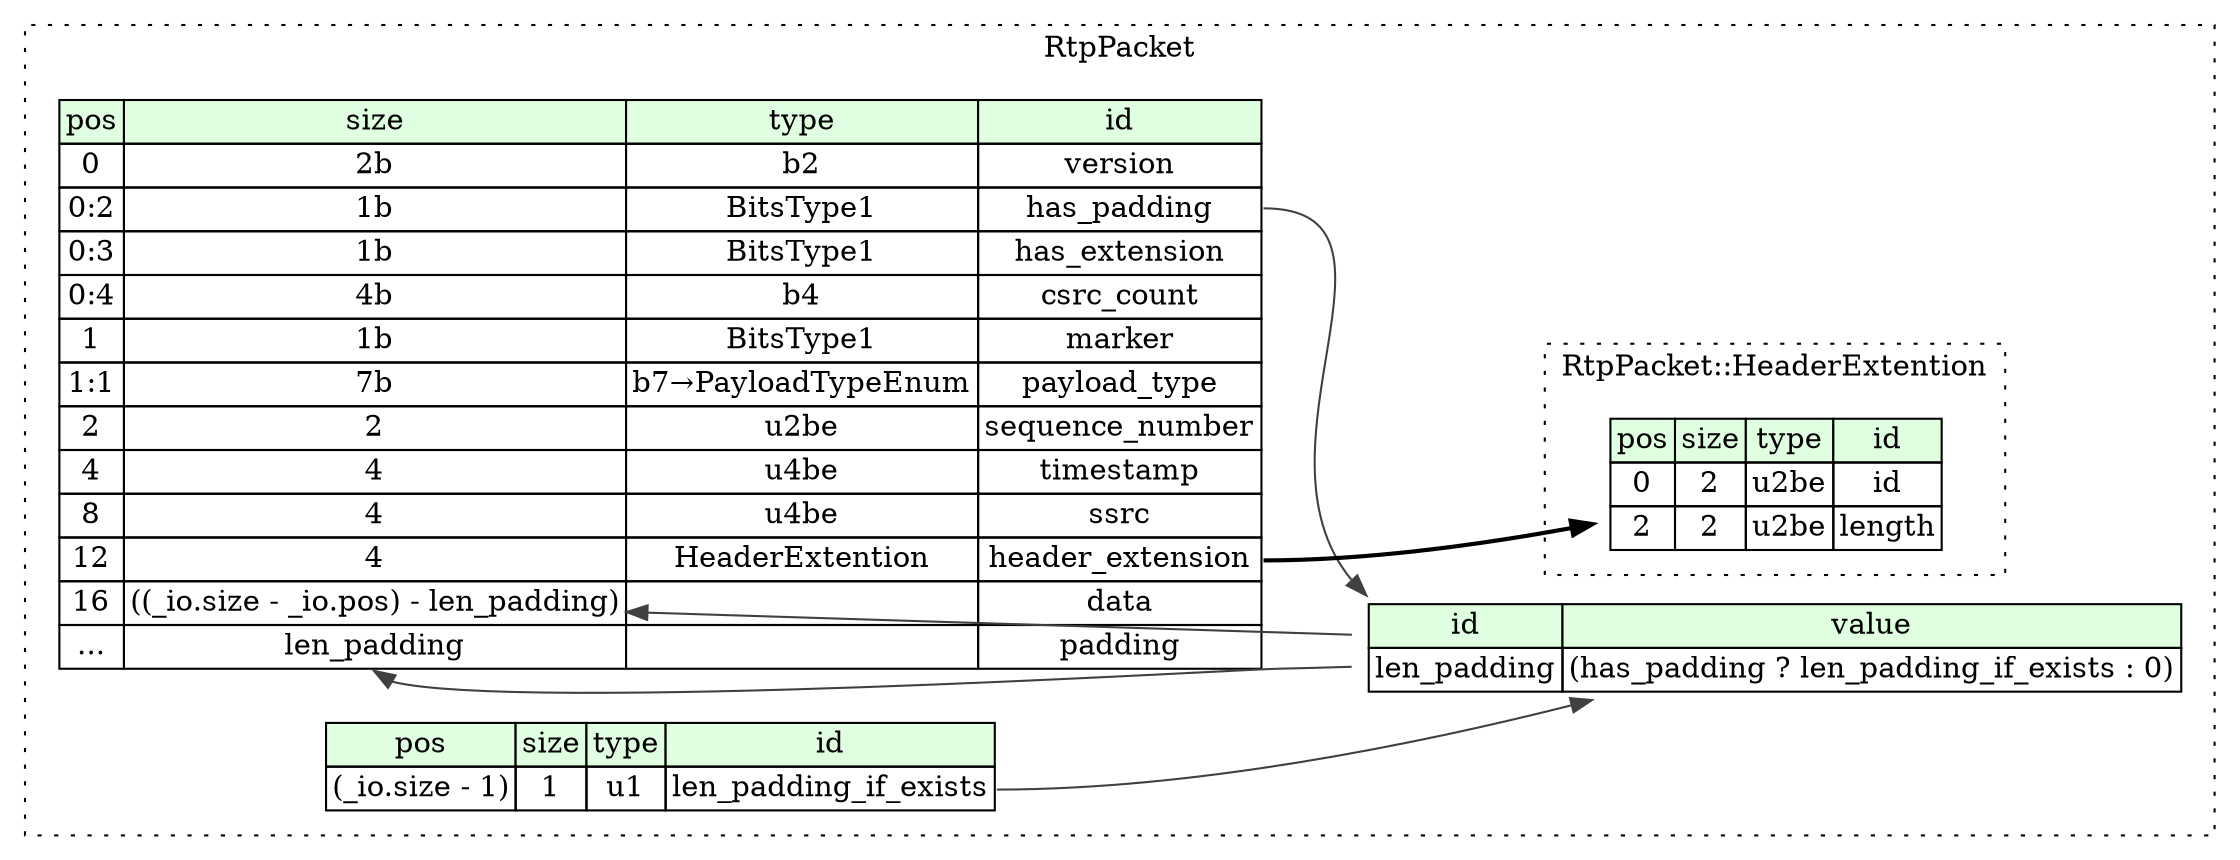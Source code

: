 digraph {
	rankdir=LR;
	node [shape=plaintext];
	subgraph cluster__rtp_packet {
		label="RtpPacket";
		graph[style=dotted];

		rtp_packet__seq [label=<<TABLE BORDER="0" CELLBORDER="1" CELLSPACING="0">
			<TR><TD BGCOLOR="#E0FFE0">pos</TD><TD BGCOLOR="#E0FFE0">size</TD><TD BGCOLOR="#E0FFE0">type</TD><TD BGCOLOR="#E0FFE0">id</TD></TR>
			<TR><TD PORT="version_pos">0</TD><TD PORT="version_size">2b</TD><TD>b2</TD><TD PORT="version_type">version</TD></TR>
			<TR><TD PORT="has_padding_pos">0:2</TD><TD PORT="has_padding_size">1b</TD><TD>BitsType1</TD><TD PORT="has_padding_type">has_padding</TD></TR>
			<TR><TD PORT="has_extension_pos">0:3</TD><TD PORT="has_extension_size">1b</TD><TD>BitsType1</TD><TD PORT="has_extension_type">has_extension</TD></TR>
			<TR><TD PORT="csrc_count_pos">0:4</TD><TD PORT="csrc_count_size">4b</TD><TD>b4</TD><TD PORT="csrc_count_type">csrc_count</TD></TR>
			<TR><TD PORT="marker_pos">1</TD><TD PORT="marker_size">1b</TD><TD>BitsType1</TD><TD PORT="marker_type">marker</TD></TR>
			<TR><TD PORT="payload_type_pos">1:1</TD><TD PORT="payload_type_size">7b</TD><TD>b7→PayloadTypeEnum</TD><TD PORT="payload_type_type">payload_type</TD></TR>
			<TR><TD PORT="sequence_number_pos">2</TD><TD PORT="sequence_number_size">2</TD><TD>u2be</TD><TD PORT="sequence_number_type">sequence_number</TD></TR>
			<TR><TD PORT="timestamp_pos">4</TD><TD PORT="timestamp_size">4</TD><TD>u4be</TD><TD PORT="timestamp_type">timestamp</TD></TR>
			<TR><TD PORT="ssrc_pos">8</TD><TD PORT="ssrc_size">4</TD><TD>u4be</TD><TD PORT="ssrc_type">ssrc</TD></TR>
			<TR><TD PORT="header_extension_pos">12</TD><TD PORT="header_extension_size">4</TD><TD>HeaderExtention</TD><TD PORT="header_extension_type">header_extension</TD></TR>
			<TR><TD PORT="data_pos">16</TD><TD PORT="data_size">((_io.size - _io.pos) - len_padding)</TD><TD></TD><TD PORT="data_type">data</TD></TR>
			<TR><TD PORT="padding_pos">...</TD><TD PORT="padding_size">len_padding</TD><TD></TD><TD PORT="padding_type">padding</TD></TR>
		</TABLE>>];
		rtp_packet__inst__len_padding_if_exists [label=<<TABLE BORDER="0" CELLBORDER="1" CELLSPACING="0">
			<TR><TD BGCOLOR="#E0FFE0">pos</TD><TD BGCOLOR="#E0FFE0">size</TD><TD BGCOLOR="#E0FFE0">type</TD><TD BGCOLOR="#E0FFE0">id</TD></TR>
			<TR><TD PORT="len_padding_if_exists_pos">(_io.size - 1)</TD><TD PORT="len_padding_if_exists_size">1</TD><TD>u1</TD><TD PORT="len_padding_if_exists_type">len_padding_if_exists</TD></TR>
		</TABLE>>];
		rtp_packet__inst__len_padding [label=<<TABLE BORDER="0" CELLBORDER="1" CELLSPACING="0">
			<TR><TD BGCOLOR="#E0FFE0">id</TD><TD BGCOLOR="#E0FFE0">value</TD></TR>
			<TR><TD>len_padding</TD><TD>(has_padding ? len_padding_if_exists : 0)</TD></TR>
		</TABLE>>];
		subgraph cluster__header_extention {
			label="RtpPacket::HeaderExtention";
			graph[style=dotted];

			header_extention__seq [label=<<TABLE BORDER="0" CELLBORDER="1" CELLSPACING="0">
				<TR><TD BGCOLOR="#E0FFE0">pos</TD><TD BGCOLOR="#E0FFE0">size</TD><TD BGCOLOR="#E0FFE0">type</TD><TD BGCOLOR="#E0FFE0">id</TD></TR>
				<TR><TD PORT="id_pos">0</TD><TD PORT="id_size">2</TD><TD>u2be</TD><TD PORT="id_type">id</TD></TR>
				<TR><TD PORT="length_pos">2</TD><TD PORT="length_size">2</TD><TD>u2be</TD><TD PORT="length_type">length</TD></TR>
			</TABLE>>];
		}
	}
	rtp_packet__seq:header_extension_type -> header_extention__seq [style=bold];
	rtp_packet__inst__len_padding:len_padding_type -> rtp_packet__seq:data_size [color="#404040"];
	rtp_packet__inst__len_padding:len_padding_type -> rtp_packet__seq:padding_size [color="#404040"];
	rtp_packet__seq:has_padding_type -> rtp_packet__inst__len_padding [color="#404040"];
	rtp_packet__inst__len_padding_if_exists:len_padding_if_exists_type -> rtp_packet__inst__len_padding [color="#404040"];
}

